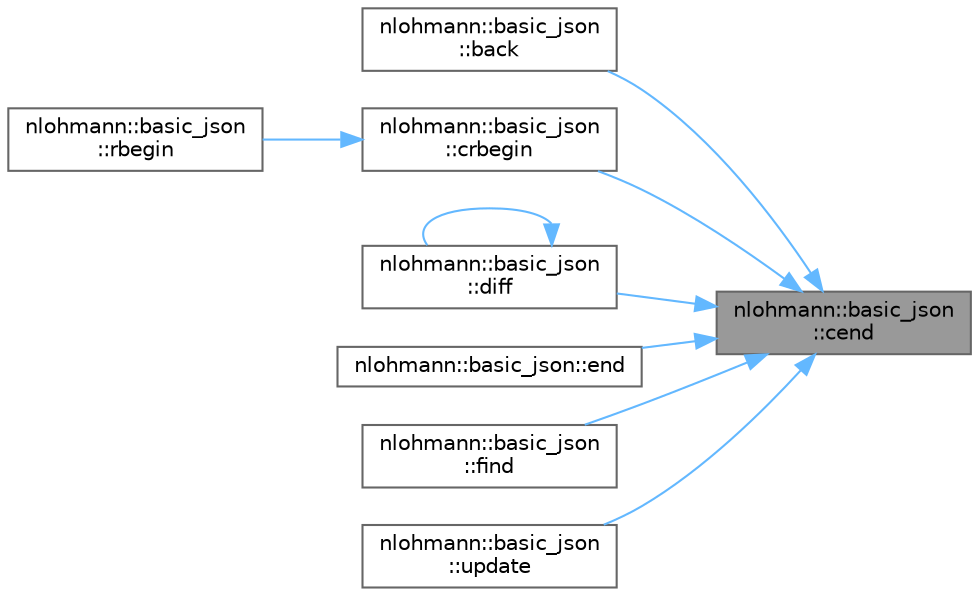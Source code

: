 digraph "nlohmann::basic_json::cend"
{
 // LATEX_PDF_SIZE
  bgcolor="transparent";
  edge [fontname=Helvetica,fontsize=10,labelfontname=Helvetica,labelfontsize=10];
  node [fontname=Helvetica,fontsize=10,shape=box,height=0.2,width=0.4];
  rankdir="RL";
  Node1 [label="nlohmann::basic_json\l::cend",height=0.2,width=0.4,color="gray40", fillcolor="grey60", style="filled", fontcolor="black",tooltip="returns a const iterator to one past the last element"];
  Node1 -> Node2 [dir="back",color="steelblue1",style="solid"];
  Node2 [label="nlohmann::basic_json\l::back",height=0.2,width=0.4,color="grey40", fillcolor="white", style="filled",URL="$a01659.html#aac965b84ea43ccd8aef9caefef02794a",tooltip="access the last element"];
  Node1 -> Node3 [dir="back",color="steelblue1",style="solid"];
  Node3 [label="nlohmann::basic_json\l::crbegin",height=0.2,width=0.4,color="grey40", fillcolor="white", style="filled",URL="$a01659.html#a044298d189bdf7e4b36492de9811ddd6",tooltip="returns a const reverse iterator to the last element"];
  Node3 -> Node4 [dir="back",color="steelblue1",style="solid"];
  Node4 [label="nlohmann::basic_json\l::rbegin",height=0.2,width=0.4,color="grey40", fillcolor="white", style="filled",URL="$a01659.html#aab1329f44c8301b7679962726a043549",tooltip="returns a const reverse iterator to the last element"];
  Node1 -> Node5 [dir="back",color="steelblue1",style="solid"];
  Node5 [label="nlohmann::basic_json\l::diff",height=0.2,width=0.4,color="grey40", fillcolor="white", style="filled",URL="$a01659.html#a1c1f21327df91a4dd6c5f5a107240385",tooltip="creates a diff as a JSON patch"];
  Node5 -> Node5 [dir="back",color="steelblue1",style="solid"];
  Node1 -> Node6 [dir="back",color="steelblue1",style="solid"];
  Node6 [label="nlohmann::basic_json::end",height=0.2,width=0.4,color="grey40", fillcolor="white", style="filled",URL="$a01659.html#a82b5b96f86879a3bac0c713d33178551",tooltip="returns a const iterator to one past the last element"];
  Node1 -> Node7 [dir="back",color="steelblue1",style="solid"];
  Node7 [label="nlohmann::basic_json\l::find",height=0.2,width=0.4,color="grey40", fillcolor="white", style="filled",URL="$a01659.html#a17a516671c29a69bb2e11ca12030316b",tooltip="find an element in a JSON object"];
  Node1 -> Node8 [dir="back",color="steelblue1",style="solid"];
  Node8 [label="nlohmann::basic_json\l::update",height=0.2,width=0.4,color="grey40", fillcolor="white", style="filled",URL="$a01659.html#a377819905d567f6f523dcbc592cb6356",tooltip="updates a JSON object from another object, overwriting existing keys"];
}
